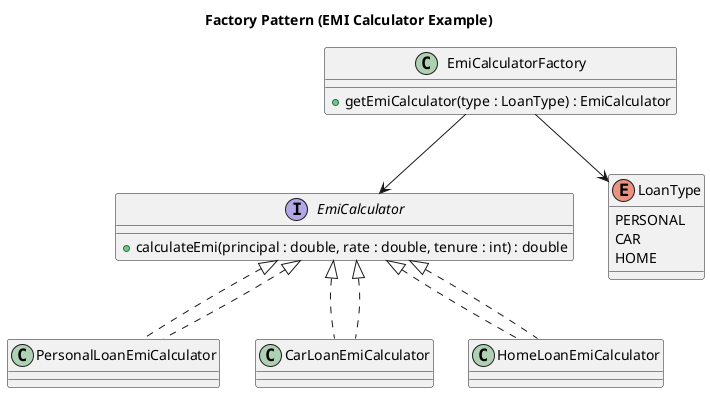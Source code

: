 @startuml
title Factory Pattern (EMI Calculator Example)

interface EmiCalculator {
    + calculateEmi(principal : double, rate : double, tenure : int) : double
}

class PersonalLoanEmiCalculator implements EmiCalculator
class CarLoanEmiCalculator implements EmiCalculator
class HomeLoanEmiCalculator implements EmiCalculator

class EmiCalculatorFactory {
    + getEmiCalculator(type : LoanType) : EmiCalculator
}

enum LoanType {
    PERSONAL
    CAR
    HOME
}

EmiCalculator <|.. PersonalLoanEmiCalculator
EmiCalculator <|.. CarLoanEmiCalculator
EmiCalculator <|.. HomeLoanEmiCalculator
EmiCalculatorFactory --> EmiCalculator
EmiCalculatorFactory --> LoanType

@enduml
